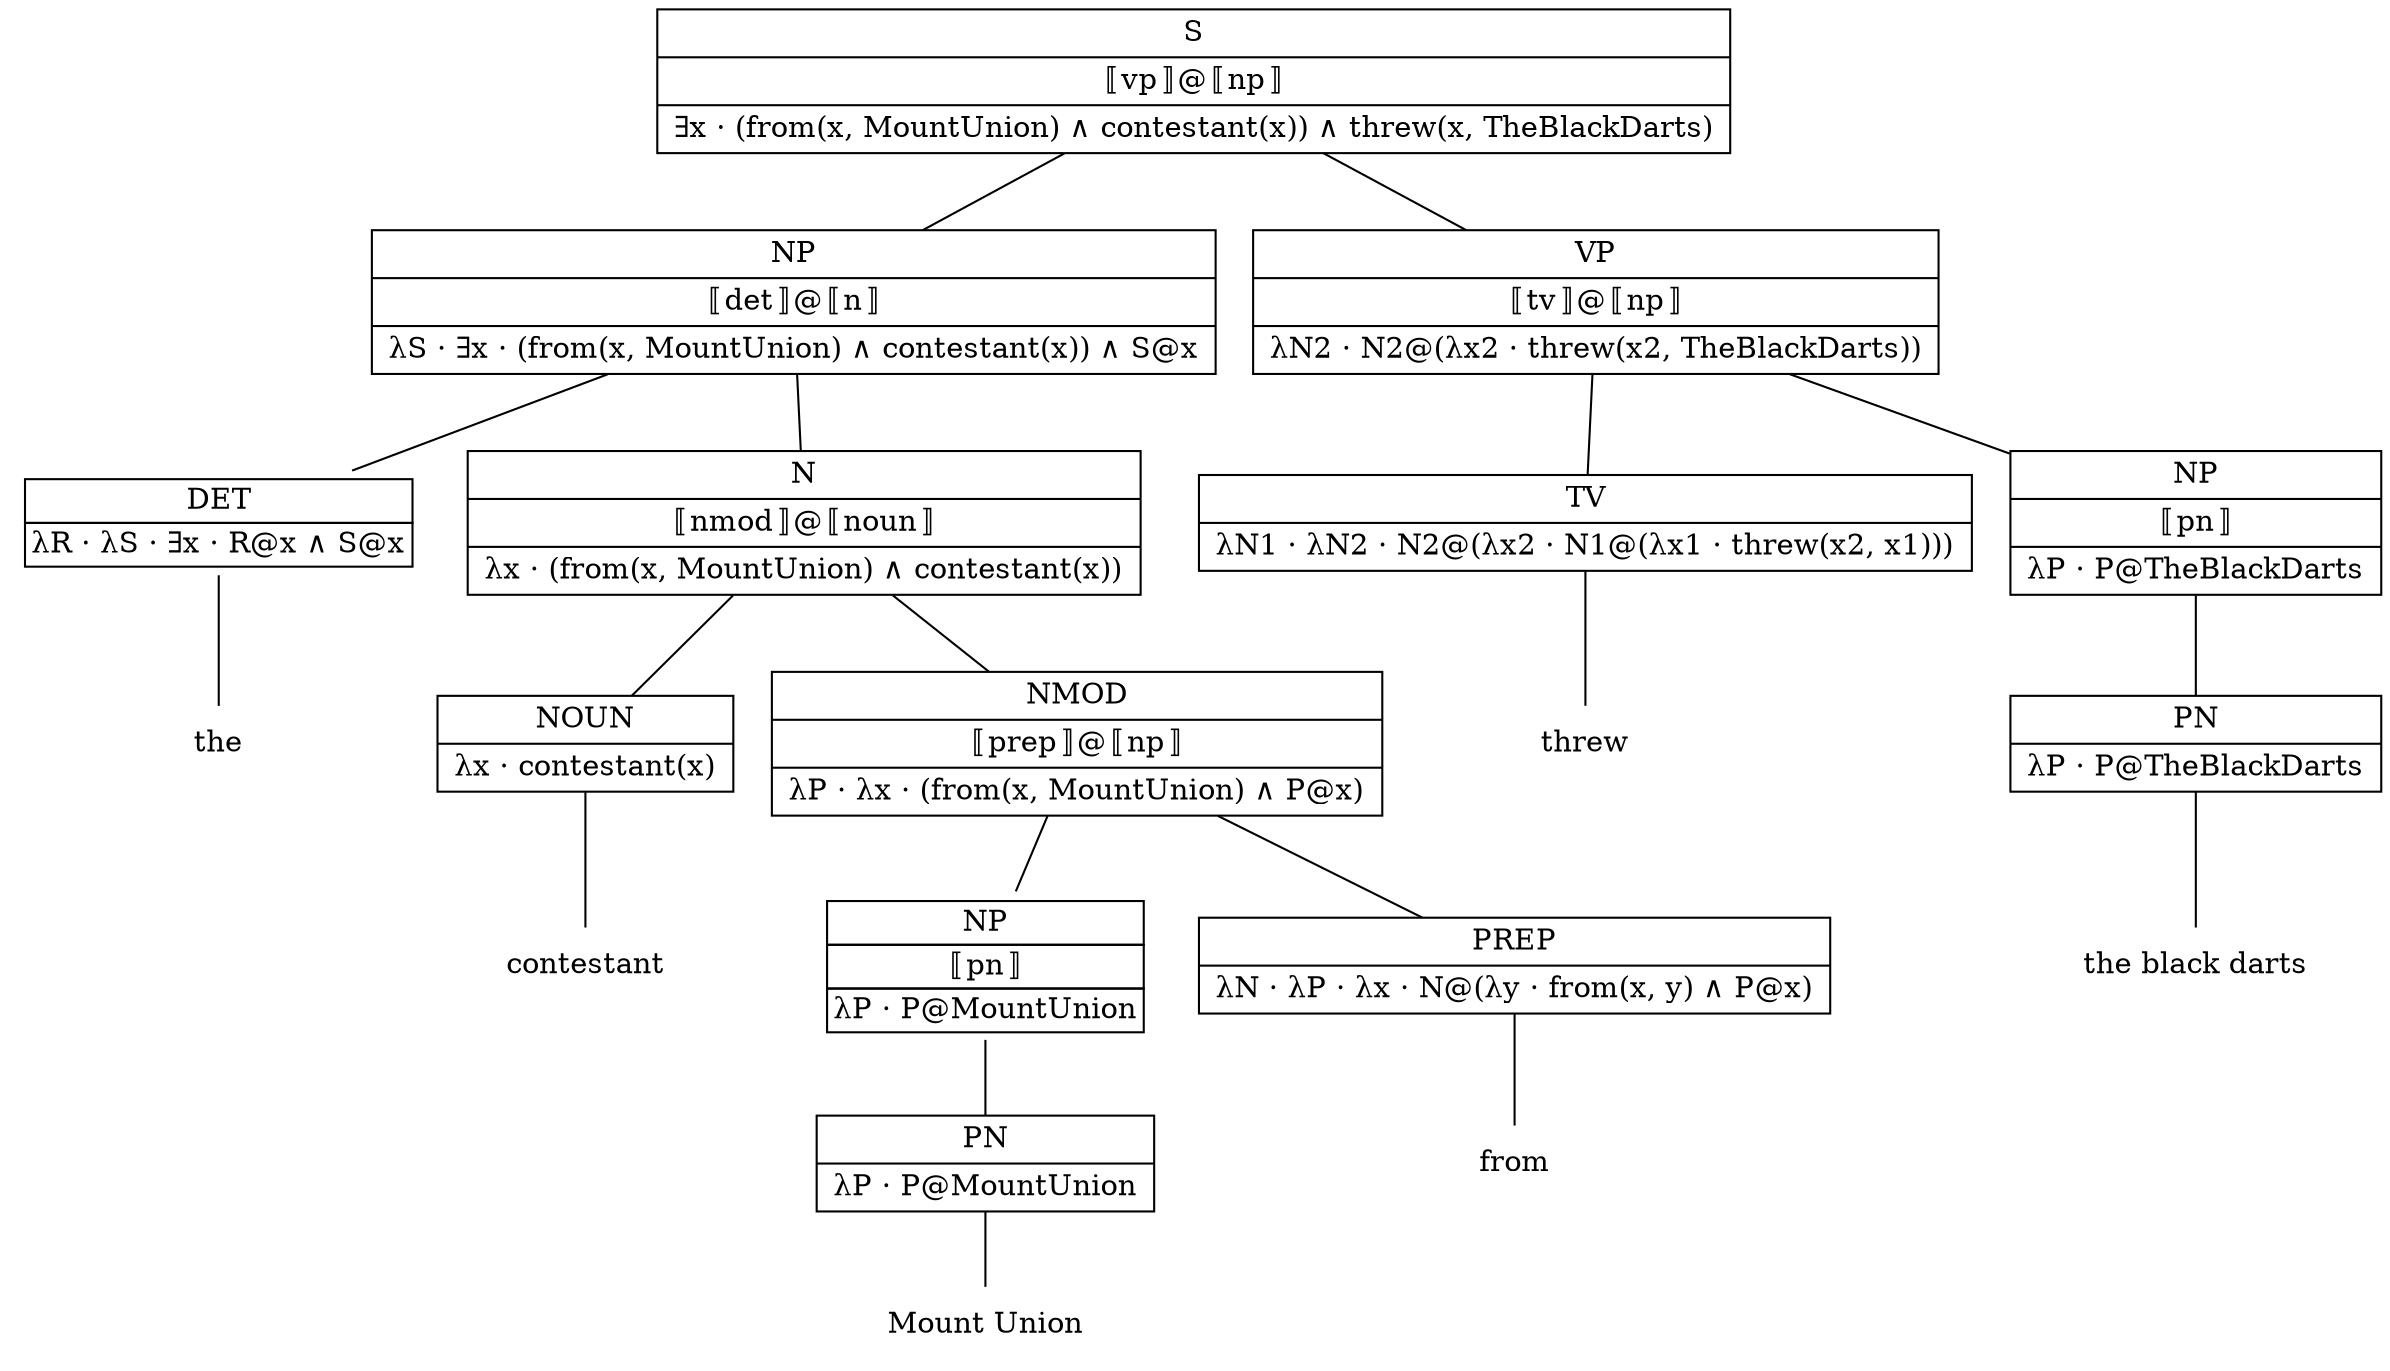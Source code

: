 graph example {
  node [shape = none] the contestant from "Mount Union" threw "the black darts";
  node [shape = none] det np2;
  node [shape = record];

  s -- {np1 vp}
  np1 -- {det n}
  det -- the
  n -- {noun nmod}
  noun -- contestant
  nmod -- {prep np2}
  prep -- from
  np2 -- pn1
  pn1 -- "Mount Union"
  vp -- tv, np3
  tv -- threw
  np3 -- pn2
  pn2 -- "the black darts"

  det [label = <<TABLE BORDER="0" CELLBORDER="1" CELLSPACING="0"><TR><TD>DET</TD></TR><TR><TD>&lambda;R &middot; &lambda;S &middot; &exist;x &middot; R@x &and; S@x</TD></TR></TABLE>>]
  noun [label = "{NOUN|&lambda;x &middot; contestant(x)}"]
  prep [label = "{PREP|&lambda;N &middot; &lambda;P &middot; &lambda;x &middot; N@(&lambda;y &middot; from(x, y) &and; P@x)}"]
  pn1 [label = "{PN|&lambda;P &middot; P@MountUnion}"]
  tv [label = "{TV|&lambda;N1 &middot; &lambda;N2 &middot; N2@(&lambda;x2 &middot; N1@(&lambda;x1 &middot; threw(x2, x1)))}"]
  pn2 [label = "{PN|&lambda;P &middot; P@TheBlackDarts}"]

  np2 [label = <<TABLE BORDER="0" CELLBORDER="1" CELLSPACING="0"><TR><TD>NP</TD></TR><TR><TD>&#x301a;pn&#x301b;</TD></TR><TR><TD>&lambda;P &middot; P@MountUnion</TD></TR></TABLE>>]
  np3 [label = "{NP|&#x301a;pn&#x301b;|&lambda;P &middot; P@TheBlackDarts}"]

  vp [label = "{VP|&#x301a;tv&#x301b;@&#x301a;np&#x301b;|&lambda;N2 &middot; N2@(&lambda;x2 &middot; threw(x2, TheBlackDarts))}"]

  nmod [label = "{NMOD|&#x301a;prep&#x301b;@&#x301a;np&#x301b;|&lambda;P &middot; &lambda;x &middot; (from(x, MountUnion) &and; P@x)}"]
  n [label = "{N|&#x301a;nmod&#x301b;@&#x301a;noun&#x301b;|&lambda;x &middot; (from(x, MountUnion) &and; contestant(x))}"]
  np1 [label = "{NP|&#x301a;det&#x301b;@&#x301a;n&#x301b;|&lambda;S &middot; &exist;x &middot; (from(x, MountUnion) &and; contestant(x)) &and; S@x}"];
  s [label = "{S|&#x301a;vp&#x301b;@&#x301a;np&#x301b;|&exist;x &middot; (from(x, MountUnion) &and; contestant(x)) &and; threw(x, TheBlackDarts)}"]
}
